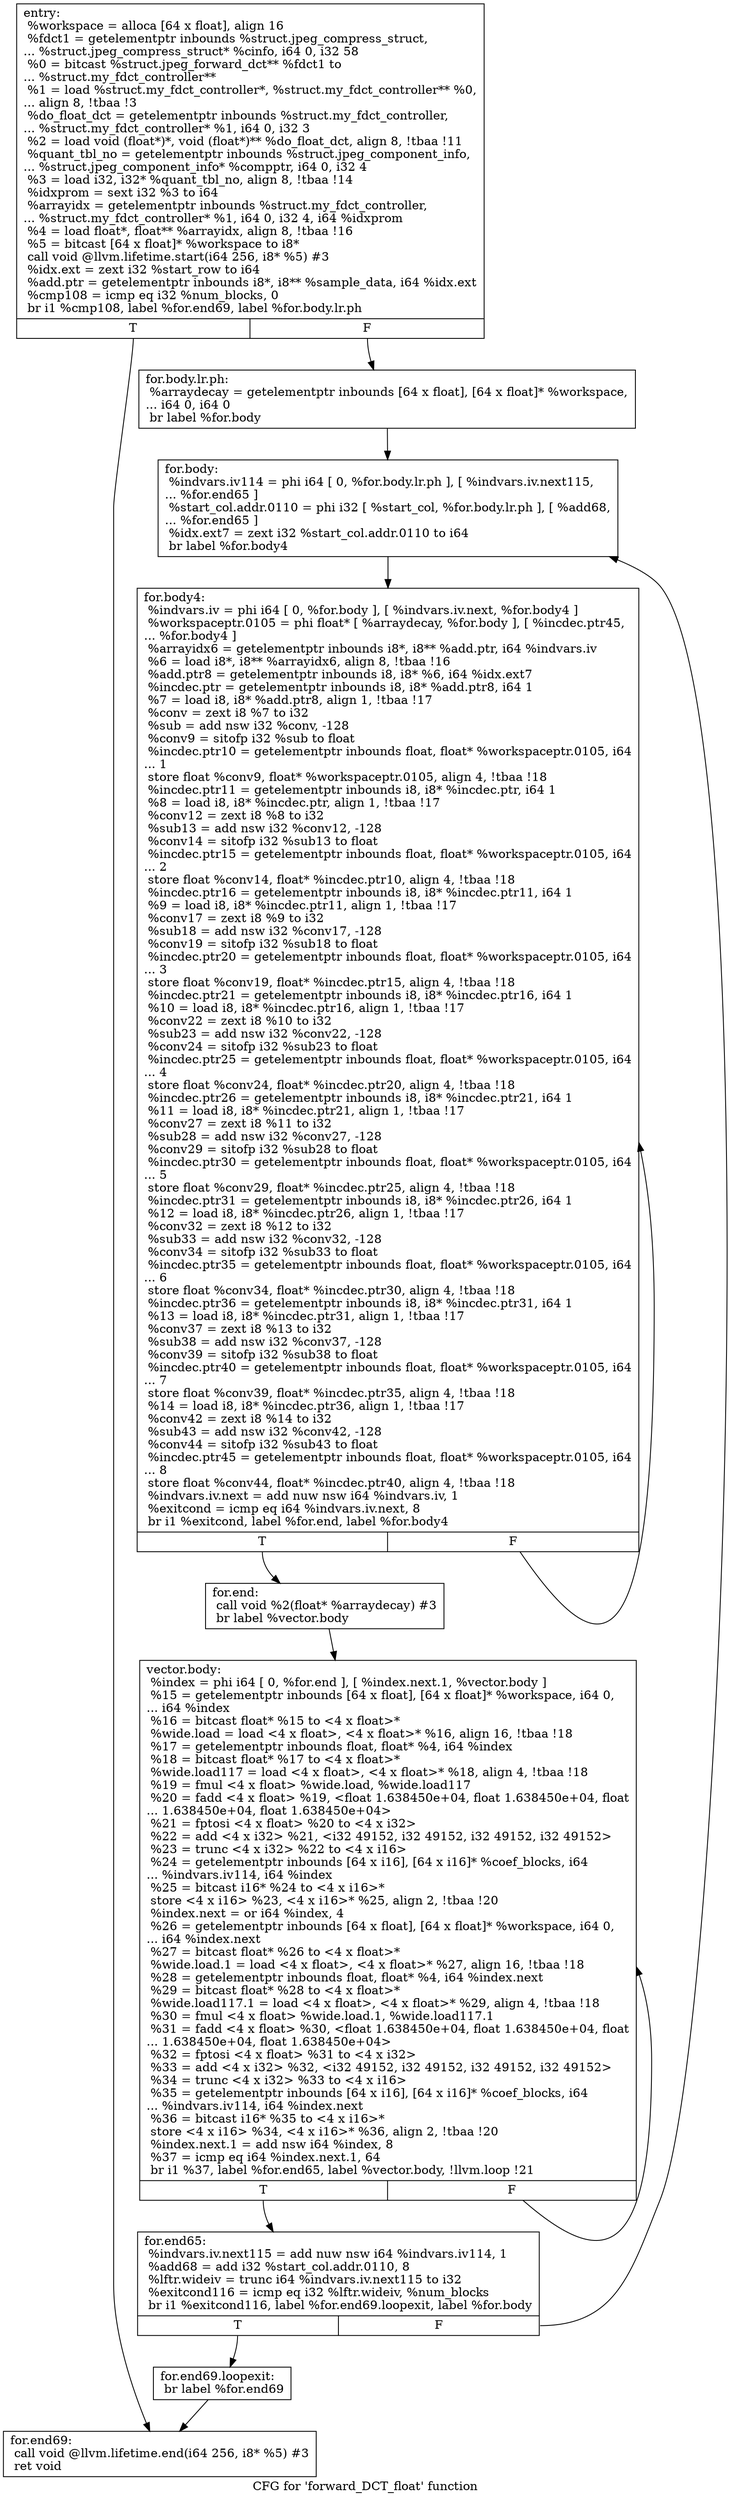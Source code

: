 digraph "CFG for 'forward_DCT_float' function" {
	label="CFG for 'forward_DCT_float' function";

	Node0x566c8f0 [shape=record,label="{entry:\l  %workspace = alloca [64 x float], align 16\l  %fdct1 = getelementptr inbounds %struct.jpeg_compress_struct,\l... %struct.jpeg_compress_struct* %cinfo, i64 0, i32 58\l  %0 = bitcast %struct.jpeg_forward_dct** %fdct1 to\l... %struct.my_fdct_controller**\l  %1 = load %struct.my_fdct_controller*, %struct.my_fdct_controller** %0,\l... align 8, !tbaa !3\l  %do_float_dct = getelementptr inbounds %struct.my_fdct_controller,\l... %struct.my_fdct_controller* %1, i64 0, i32 3\l  %2 = load void (float*)*, void (float*)** %do_float_dct, align 8, !tbaa !11\l  %quant_tbl_no = getelementptr inbounds %struct.jpeg_component_info,\l... %struct.jpeg_component_info* %compptr, i64 0, i32 4\l  %3 = load i32, i32* %quant_tbl_no, align 8, !tbaa !14\l  %idxprom = sext i32 %3 to i64\l  %arrayidx = getelementptr inbounds %struct.my_fdct_controller,\l... %struct.my_fdct_controller* %1, i64 0, i32 4, i64 %idxprom\l  %4 = load float*, float** %arrayidx, align 8, !tbaa !16\l  %5 = bitcast [64 x float]* %workspace to i8*\l  call void @llvm.lifetime.start(i64 256, i8* %5) #3\l  %idx.ext = zext i32 %start_row to i64\l  %add.ptr = getelementptr inbounds i8*, i8** %sample_data, i64 %idx.ext\l  %cmp108 = icmp eq i32 %num_blocks, 0\l  br i1 %cmp108, label %for.end69, label %for.body.lr.ph\l|{<s0>T|<s1>F}}"];
	Node0x566c8f0:s0 -> Node0x566d7a0;
	Node0x566c8f0:s1 -> Node0x566d850;
	Node0x566d850 [shape=record,label="{for.body.lr.ph:                                   \l  %arraydecay = getelementptr inbounds [64 x float], [64 x float]* %workspace,\l... i64 0, i64 0\l  br label %for.body\l}"];
	Node0x566d850 -> Node0x566da90;
	Node0x566da90 [shape=record,label="{for.body:                                         \l  %indvars.iv114 = phi i64 [ 0, %for.body.lr.ph ], [ %indvars.iv.next115,\l... %for.end65 ]\l  %start_col.addr.0110 = phi i32 [ %start_col, %for.body.lr.ph ], [ %add68,\l... %for.end65 ]\l  %idx.ext7 = zext i32 %start_col.addr.0110 to i64\l  br label %for.body4\l}"];
	Node0x566da90 -> Node0x566d220;
	Node0x566d220 [shape=record,label="{for.body4:                                        \l  %indvars.iv = phi i64 [ 0, %for.body ], [ %indvars.iv.next, %for.body4 ]\l  %workspaceptr.0105 = phi float* [ %arraydecay, %for.body ], [ %incdec.ptr45,\l... %for.body4 ]\l  %arrayidx6 = getelementptr inbounds i8*, i8** %add.ptr, i64 %indvars.iv\l  %6 = load i8*, i8** %arrayidx6, align 8, !tbaa !16\l  %add.ptr8 = getelementptr inbounds i8, i8* %6, i64 %idx.ext7\l  %incdec.ptr = getelementptr inbounds i8, i8* %add.ptr8, i64 1\l  %7 = load i8, i8* %add.ptr8, align 1, !tbaa !17\l  %conv = zext i8 %7 to i32\l  %sub = add nsw i32 %conv, -128\l  %conv9 = sitofp i32 %sub to float\l  %incdec.ptr10 = getelementptr inbounds float, float* %workspaceptr.0105, i64\l... 1\l  store float %conv9, float* %workspaceptr.0105, align 4, !tbaa !18\l  %incdec.ptr11 = getelementptr inbounds i8, i8* %incdec.ptr, i64 1\l  %8 = load i8, i8* %incdec.ptr, align 1, !tbaa !17\l  %conv12 = zext i8 %8 to i32\l  %sub13 = add nsw i32 %conv12, -128\l  %conv14 = sitofp i32 %sub13 to float\l  %incdec.ptr15 = getelementptr inbounds float, float* %workspaceptr.0105, i64\l... 2\l  store float %conv14, float* %incdec.ptr10, align 4, !tbaa !18\l  %incdec.ptr16 = getelementptr inbounds i8, i8* %incdec.ptr11, i64 1\l  %9 = load i8, i8* %incdec.ptr11, align 1, !tbaa !17\l  %conv17 = zext i8 %9 to i32\l  %sub18 = add nsw i32 %conv17, -128\l  %conv19 = sitofp i32 %sub18 to float\l  %incdec.ptr20 = getelementptr inbounds float, float* %workspaceptr.0105, i64\l... 3\l  store float %conv19, float* %incdec.ptr15, align 4, !tbaa !18\l  %incdec.ptr21 = getelementptr inbounds i8, i8* %incdec.ptr16, i64 1\l  %10 = load i8, i8* %incdec.ptr16, align 1, !tbaa !17\l  %conv22 = zext i8 %10 to i32\l  %sub23 = add nsw i32 %conv22, -128\l  %conv24 = sitofp i32 %sub23 to float\l  %incdec.ptr25 = getelementptr inbounds float, float* %workspaceptr.0105, i64\l... 4\l  store float %conv24, float* %incdec.ptr20, align 4, !tbaa !18\l  %incdec.ptr26 = getelementptr inbounds i8, i8* %incdec.ptr21, i64 1\l  %11 = load i8, i8* %incdec.ptr21, align 1, !tbaa !17\l  %conv27 = zext i8 %11 to i32\l  %sub28 = add nsw i32 %conv27, -128\l  %conv29 = sitofp i32 %sub28 to float\l  %incdec.ptr30 = getelementptr inbounds float, float* %workspaceptr.0105, i64\l... 5\l  store float %conv29, float* %incdec.ptr25, align 4, !tbaa !18\l  %incdec.ptr31 = getelementptr inbounds i8, i8* %incdec.ptr26, i64 1\l  %12 = load i8, i8* %incdec.ptr26, align 1, !tbaa !17\l  %conv32 = zext i8 %12 to i32\l  %sub33 = add nsw i32 %conv32, -128\l  %conv34 = sitofp i32 %sub33 to float\l  %incdec.ptr35 = getelementptr inbounds float, float* %workspaceptr.0105, i64\l... 6\l  store float %conv34, float* %incdec.ptr30, align 4, !tbaa !18\l  %incdec.ptr36 = getelementptr inbounds i8, i8* %incdec.ptr31, i64 1\l  %13 = load i8, i8* %incdec.ptr31, align 1, !tbaa !17\l  %conv37 = zext i8 %13 to i32\l  %sub38 = add nsw i32 %conv37, -128\l  %conv39 = sitofp i32 %sub38 to float\l  %incdec.ptr40 = getelementptr inbounds float, float* %workspaceptr.0105, i64\l... 7\l  store float %conv39, float* %incdec.ptr35, align 4, !tbaa !18\l  %14 = load i8, i8* %incdec.ptr36, align 1, !tbaa !17\l  %conv42 = zext i8 %14 to i32\l  %sub43 = add nsw i32 %conv42, -128\l  %conv44 = sitofp i32 %sub43 to float\l  %incdec.ptr45 = getelementptr inbounds float, float* %workspaceptr.0105, i64\l... 8\l  store float %conv44, float* %incdec.ptr40, align 4, !tbaa !18\l  %indvars.iv.next = add nuw nsw i64 %indvars.iv, 1\l  %exitcond = icmp eq i64 %indvars.iv.next, 8\l  br i1 %exitcond, label %for.end, label %for.body4\l|{<s0>T|<s1>F}}"];
	Node0x566d220:s0 -> Node0x5670f70;
	Node0x566d220:s1 -> Node0x566d220;
	Node0x5670f70 [shape=record,label="{for.end:                                          \l  call void %2(float* %arraydecay) #3\l  br label %vector.body\l}"];
	Node0x5670f70 -> Node0x5671190;
	Node0x5671190 [shape=record,label="{vector.body:                                      \l  %index = phi i64 [ 0, %for.end ], [ %index.next.1, %vector.body ]\l  %15 = getelementptr inbounds [64 x float], [64 x float]* %workspace, i64 0,\l... i64 %index\l  %16 = bitcast float* %15 to \<4 x float\>*\l  %wide.load = load \<4 x float\>, \<4 x float\>* %16, align 16, !tbaa !18\l  %17 = getelementptr inbounds float, float* %4, i64 %index\l  %18 = bitcast float* %17 to \<4 x float\>*\l  %wide.load117 = load \<4 x float\>, \<4 x float\>* %18, align 4, !tbaa !18\l  %19 = fmul \<4 x float\> %wide.load, %wide.load117\l  %20 = fadd \<4 x float\> %19, \<float 1.638450e+04, float 1.638450e+04, float\l... 1.638450e+04, float 1.638450e+04\>\l  %21 = fptosi \<4 x float\> %20 to \<4 x i32\>\l  %22 = add \<4 x i32\> %21, \<i32 49152, i32 49152, i32 49152, i32 49152\>\l  %23 = trunc \<4 x i32\> %22 to \<4 x i16\>\l  %24 = getelementptr inbounds [64 x i16], [64 x i16]* %coef_blocks, i64\l... %indvars.iv114, i64 %index\l  %25 = bitcast i16* %24 to \<4 x i16\>*\l  store \<4 x i16\> %23, \<4 x i16\>* %25, align 2, !tbaa !20\l  %index.next = or i64 %index, 4\l  %26 = getelementptr inbounds [64 x float], [64 x float]* %workspace, i64 0,\l... i64 %index.next\l  %27 = bitcast float* %26 to \<4 x float\>*\l  %wide.load.1 = load \<4 x float\>, \<4 x float\>* %27, align 16, !tbaa !18\l  %28 = getelementptr inbounds float, float* %4, i64 %index.next\l  %29 = bitcast float* %28 to \<4 x float\>*\l  %wide.load117.1 = load \<4 x float\>, \<4 x float\>* %29, align 4, !tbaa !18\l  %30 = fmul \<4 x float\> %wide.load.1, %wide.load117.1\l  %31 = fadd \<4 x float\> %30, \<float 1.638450e+04, float 1.638450e+04, float\l... 1.638450e+04, float 1.638450e+04\>\l  %32 = fptosi \<4 x float\> %31 to \<4 x i32\>\l  %33 = add \<4 x i32\> %32, \<i32 49152, i32 49152, i32 49152, i32 49152\>\l  %34 = trunc \<4 x i32\> %33 to \<4 x i16\>\l  %35 = getelementptr inbounds [64 x i16], [64 x i16]* %coef_blocks, i64\l... %indvars.iv114, i64 %index.next\l  %36 = bitcast i16* %35 to \<4 x i16\>*\l  store \<4 x i16\> %34, \<4 x i16\>* %36, align 2, !tbaa !20\l  %index.next.1 = add nsw i64 %index, 8\l  %37 = icmp eq i64 %index.next.1, 64\l  br i1 %37, label %for.end65, label %vector.body, !llvm.loop !21\l|{<s0>T|<s1>F}}"];
	Node0x5671190:s0 -> Node0x566dc30;
	Node0x5671190:s1 -> Node0x5671190;
	Node0x566dc30 [shape=record,label="{for.end65:                                        \l  %indvars.iv.next115 = add nuw nsw i64 %indvars.iv114, 1\l  %add68 = add i32 %start_col.addr.0110, 8\l  %lftr.wideiv = trunc i64 %indvars.iv.next115 to i32\l  %exitcond116 = icmp eq i32 %lftr.wideiv, %num_blocks\l  br i1 %exitcond116, label %for.end69.loopexit, label %for.body\l|{<s0>T|<s1>F}}"];
	Node0x566dc30:s0 -> Node0x5672880;
	Node0x566dc30:s1 -> Node0x566da90;
	Node0x5672880 [shape=record,label="{for.end69.loopexit:                               \l  br label %for.end69\l}"];
	Node0x5672880 -> Node0x566d7a0;
	Node0x566d7a0 [shape=record,label="{for.end69:                                        \l  call void @llvm.lifetime.end(i64 256, i8* %5) #3\l  ret void\l}"];
}
